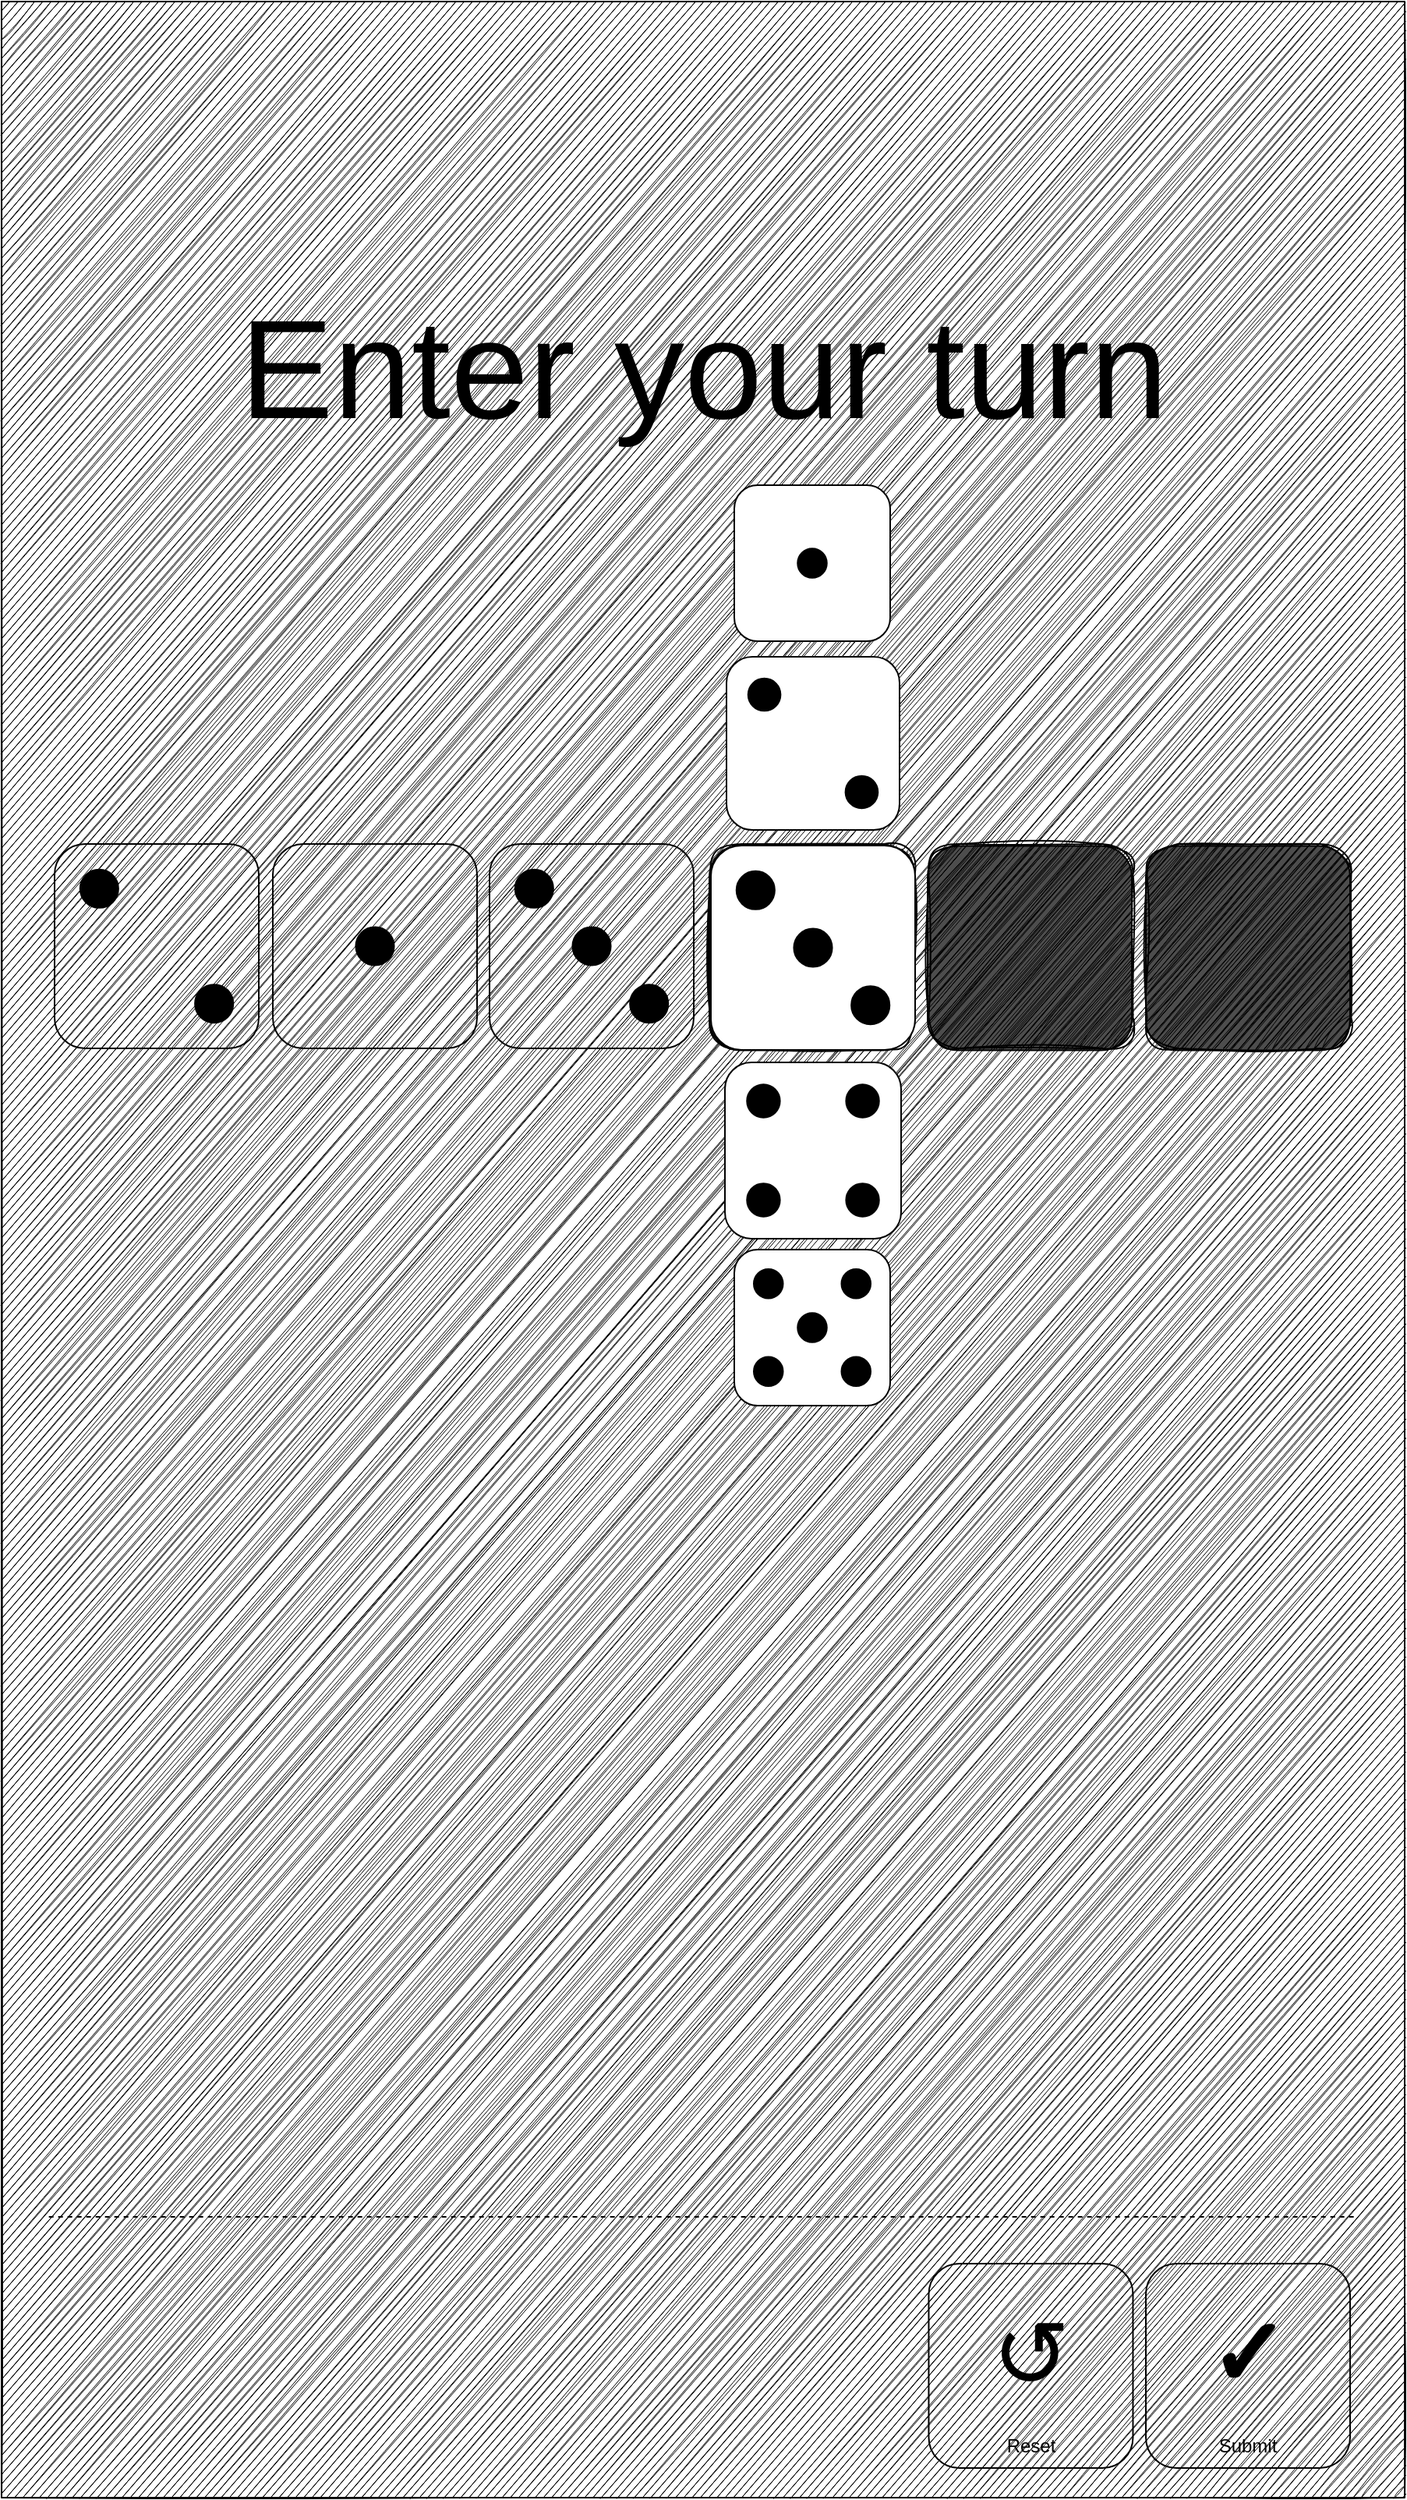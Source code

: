 <mxfile version="20.8.5" type="device"><diagram id="Rl6Ch6sOPOaD-J63bZi5" name="Page-1"><mxGraphModel dx="3520" dy="3293" grid="1" gridSize="10" guides="1" tooltips="1" connect="1" arrows="1" fold="1" page="1" pageScale="1" pageWidth="900" pageHeight="1600" math="0" shadow="0"><root><mxCell id="0"/><mxCell id="1" parent="0"/><mxCell id="8XJ734TsDl1X06uiePoY-334" value="&lt;font style=&quot;font-size: 90px;&quot;&gt;Enter your turn&lt;/font&gt;" style="text;html=1;align=center;verticalAlign=middle;resizable=0;points=[];autosize=1;strokeColor=none;fillColor=none;" vertex="1" parent="1"><mxGeometry x="140.33" y="-1425" width="620" height="120" as="geometry"/></mxCell><mxCell id="8XJ734TsDl1X06uiePoY-450" value="" style="group" vertex="1" connectable="0" parent="1"><mxGeometry x="34" y="-1060" width="831.73" height="132.22" as="geometry"/></mxCell><mxCell id="8XJ734TsDl1X06uiePoY-439" value="" style="group" vertex="1" connectable="0" parent="8XJ734TsDl1X06uiePoY-450"><mxGeometry width="131" height="131" as="geometry"/></mxCell><mxCell id="8XJ734TsDl1X06uiePoY-440" value="" style="rounded=1;whiteSpace=wrap;html=1;container=0;" vertex="1" parent="8XJ734TsDl1X06uiePoY-439"><mxGeometry width="131" height="131" as="geometry"/></mxCell><mxCell id="8XJ734TsDl1X06uiePoY-441" value="" style="ellipse;whiteSpace=wrap;html=1;fillColor=#000000;container=0;" vertex="1" parent="8XJ734TsDl1X06uiePoY-439"><mxGeometry x="16.375" y="16.375" width="24.562" height="24.562" as="geometry"/></mxCell><mxCell id="8XJ734TsDl1X06uiePoY-442" value="" style="ellipse;whiteSpace=wrap;html=1;fillColor=#000000;container=0;" vertex="1" parent="8XJ734TsDl1X06uiePoY-439"><mxGeometry x="90.062" y="90.062" width="24.562" height="24.562" as="geometry"/></mxCell><mxCell id="8XJ734TsDl1X06uiePoY-350" value="" style="group" vertex="1" connectable="0" parent="8XJ734TsDl1X06uiePoY-450"><mxGeometry x="140.0" width="131" height="131" as="geometry"/></mxCell><mxCell id="8XJ734TsDl1X06uiePoY-351" value="" style="rounded=1;whiteSpace=wrap;html=1;container=0;" vertex="1" parent="8XJ734TsDl1X06uiePoY-350"><mxGeometry width="131" height="131" as="geometry"/></mxCell><mxCell id="8XJ734TsDl1X06uiePoY-358" value="" style="ellipse;whiteSpace=wrap;html=1;fillColor=#000000;" vertex="1" parent="8XJ734TsDl1X06uiePoY-350"><mxGeometry x="53.219" y="53.219" width="24.562" height="24.562" as="geometry"/></mxCell><mxCell id="8XJ734TsDl1X06uiePoY-434" value="" style="group" vertex="1" connectable="0" parent="8XJ734TsDl1X06uiePoY-450"><mxGeometry x="279" width="131" height="131" as="geometry"/></mxCell><mxCell id="8XJ734TsDl1X06uiePoY-435" value="" style="rounded=1;whiteSpace=wrap;html=1;container=0;" vertex="1" parent="8XJ734TsDl1X06uiePoY-434"><mxGeometry width="131" height="131" as="geometry"/></mxCell><mxCell id="8XJ734TsDl1X06uiePoY-436" value="" style="ellipse;whiteSpace=wrap;html=1;fillColor=#000000;container=0;" vertex="1" parent="8XJ734TsDl1X06uiePoY-434"><mxGeometry x="16.375" y="16.375" width="24.562" height="24.562" as="geometry"/></mxCell><mxCell id="8XJ734TsDl1X06uiePoY-437" value="" style="ellipse;whiteSpace=wrap;html=1;fillColor=#000000;container=0;" vertex="1" parent="8XJ734TsDl1X06uiePoY-434"><mxGeometry x="90.062" y="90.062" width="24.562" height="24.562" as="geometry"/></mxCell><mxCell id="8XJ734TsDl1X06uiePoY-438" value="" style="ellipse;whiteSpace=wrap;html=1;fillColor=#000000;" vertex="1" parent="8XJ734TsDl1X06uiePoY-434"><mxGeometry x="53.219" y="53.219" width="24.562" height="24.562" as="geometry"/></mxCell><mxCell id="8XJ734TsDl1X06uiePoY-443" value="" style="group" vertex="1" connectable="0" parent="8XJ734TsDl1X06uiePoY-450"><mxGeometry x="420.0" width="131.73" height="132.22" as="geometry"/></mxCell><mxCell id="8XJ734TsDl1X06uiePoY-410" value="" style="rounded=1;whiteSpace=wrap;html=1;container=0;fillColor=#4D4D4D;" vertex="1" parent="8XJ734TsDl1X06uiePoY-443"><mxGeometry y="1.22" width="131" height="131" as="geometry"/></mxCell><mxCell id="8XJ734TsDl1X06uiePoY-413" value="" style="rounded=1;whiteSpace=wrap;html=1;container=0;fillColor=#000000;sketch=1;curveFitting=1;jiggle=2;" vertex="1" parent="8XJ734TsDl1X06uiePoY-443"><mxGeometry x="0.73" width="131" height="131" as="geometry"/></mxCell><mxCell id="8XJ734TsDl1X06uiePoY-444" value="" style="group" vertex="1" connectable="0" parent="8XJ734TsDl1X06uiePoY-450"><mxGeometry x="560.0" width="131.73" height="132.22" as="geometry"/></mxCell><mxCell id="8XJ734TsDl1X06uiePoY-445" value="" style="rounded=1;whiteSpace=wrap;html=1;container=0;fillColor=#4D4D4D;" vertex="1" parent="8XJ734TsDl1X06uiePoY-444"><mxGeometry y="1.22" width="131" height="131" as="geometry"/></mxCell><mxCell id="8XJ734TsDl1X06uiePoY-446" value="" style="rounded=1;whiteSpace=wrap;html=1;container=0;fillColor=#000000;sketch=1;curveFitting=1;jiggle=2;" vertex="1" parent="8XJ734TsDl1X06uiePoY-444"><mxGeometry x="0.73" width="131" height="131" as="geometry"/></mxCell><mxCell id="8XJ734TsDl1X06uiePoY-821" value="&lt;br style=&quot;border-color: var(--border-color);&quot;&gt;&lt;font style=&quot;border-color: var(--border-color); font-size: 60px;&quot;&gt;↺&lt;/font&gt;&lt;br style=&quot;border-color: var(--border-color);&quot;&gt;&lt;br style=&quot;border-color: var(--border-color);&quot;&gt;Reset" style="rounded=1;whiteSpace=wrap;html=1;container=0;" vertex="1" parent="8XJ734TsDl1X06uiePoY-444"><mxGeometry x="0.73" y="910" width="131" height="131" as="geometry"/></mxCell><mxCell id="8XJ734TsDl1X06uiePoY-447" value="" style="group" vertex="1" connectable="0" parent="8XJ734TsDl1X06uiePoY-450"><mxGeometry x="700.0" width="131.73" height="132.22" as="geometry"/></mxCell><mxCell id="8XJ734TsDl1X06uiePoY-448" value="" style="rounded=1;whiteSpace=wrap;html=1;container=0;fillColor=#4D4D4D;" vertex="1" parent="8XJ734TsDl1X06uiePoY-447"><mxGeometry y="1.22" width="131" height="131" as="geometry"/></mxCell><mxCell id="8XJ734TsDl1X06uiePoY-449" value="" style="rounded=1;whiteSpace=wrap;html=1;container=0;fillColor=#000000;sketch=1;curveFitting=1;jiggle=2;" vertex="1" parent="8XJ734TsDl1X06uiePoY-447"><mxGeometry x="0.73" width="131" height="131" as="geometry"/></mxCell><mxCell id="8XJ734TsDl1X06uiePoY-822" value="&lt;br style=&quot;border-color: var(--border-color);&quot;&gt;&lt;font style=&quot;border-color: var(--border-color);&quot; size=&quot;1&quot;&gt;&lt;b style=&quot;border-color: var(--border-color); font-size: 60px;&quot;&gt;✓&lt;/b&gt;&lt;/font&gt;&lt;br style=&quot;border-color: var(--border-color);&quot;&gt;&lt;br style=&quot;border-color: var(--border-color);&quot;&gt;Submit" style="rounded=1;whiteSpace=wrap;html=1;container=0;" vertex="1" parent="8XJ734TsDl1X06uiePoY-447"><mxGeometry x="1.137e-13" y="910" width="131" height="131" as="geometry"/></mxCell><mxCell id="8XJ734TsDl1X06uiePoY-451" value="" style="endArrow=none;dashed=1;html=1;rounded=0;fontSize=40;" edge="1" parent="1"><mxGeometry width="50" height="50" relative="1" as="geometry"><mxPoint x="30.33" y="-180" as="sourcePoint"/><mxPoint x="870.33" y="-180" as="targetPoint"/></mxGeometry></mxCell><mxCell id="8XJ734TsDl1X06uiePoY-848" value="" style="rounded=0;whiteSpace=wrap;html=1;sketch=1;fontSize=60;fillColor=#000000;" vertex="1" parent="1"><mxGeometry y="-1600" width="900" height="1600" as="geometry"/></mxCell><mxCell id="8XJ734TsDl1X06uiePoY-842" value="" style="group" vertex="1" connectable="0" parent="1"><mxGeometry x="464" y="-920" width="113" height="113" as="geometry"/></mxCell><mxCell id="8XJ734TsDl1X06uiePoY-843" value="" style="rounded=1;whiteSpace=wrap;html=1;container=0;" vertex="1" parent="8XJ734TsDl1X06uiePoY-842"><mxGeometry width="113" height="113" as="geometry"/></mxCell><mxCell id="8XJ734TsDl1X06uiePoY-844" value="" style="ellipse;whiteSpace=wrap;html=1;fillColor=#000000;container=0;" vertex="1" parent="8XJ734TsDl1X06uiePoY-842"><mxGeometry x="14.125" y="14.125" width="21.188" height="21.188" as="geometry"/></mxCell><mxCell id="8XJ734TsDl1X06uiePoY-845" value="" style="ellipse;whiteSpace=wrap;html=1;fillColor=#000000;container=0;" vertex="1" parent="8XJ734TsDl1X06uiePoY-842"><mxGeometry x="77.688" y="77.688" width="21.188" height="21.188" as="geometry"/></mxCell><mxCell id="8XJ734TsDl1X06uiePoY-863" value="" style="ellipse;whiteSpace=wrap;html=1;fillColor=#000000;container=0;" vertex="1" parent="8XJ734TsDl1X06uiePoY-842"><mxGeometry x="77.688" y="14.128" width="21.188" height="21.188" as="geometry"/></mxCell><mxCell id="8XJ734TsDl1X06uiePoY-864" value="" style="ellipse;whiteSpace=wrap;html=1;fillColor=#000000;container=0;" vertex="1" parent="8XJ734TsDl1X06uiePoY-842"><mxGeometry x="14.127" y="77.688" width="21.188" height="21.188" as="geometry"/></mxCell><mxCell id="8XJ734TsDl1X06uiePoY-849" value="" style="group" vertex="1" connectable="0" parent="1"><mxGeometry x="455" y="-1059" width="131" height="131" as="geometry"/></mxCell><mxCell id="8XJ734TsDl1X06uiePoY-850" value="" style="rounded=1;whiteSpace=wrap;html=1;container=0;" vertex="1" parent="8XJ734TsDl1X06uiePoY-849"><mxGeometry width="131" height="131" as="geometry"/></mxCell><mxCell id="8XJ734TsDl1X06uiePoY-851" value="" style="ellipse;whiteSpace=wrap;html=1;fillColor=#000000;container=0;" vertex="1" parent="8XJ734TsDl1X06uiePoY-849"><mxGeometry x="16.375" y="16.375" width="24.562" height="24.562" as="geometry"/></mxCell><mxCell id="8XJ734TsDl1X06uiePoY-852" value="" style="ellipse;whiteSpace=wrap;html=1;fillColor=#000000;container=0;" vertex="1" parent="8XJ734TsDl1X06uiePoY-849"><mxGeometry x="90.062" y="90.062" width="24.562" height="24.562" as="geometry"/></mxCell><mxCell id="8XJ734TsDl1X06uiePoY-853" value="" style="ellipse;whiteSpace=wrap;html=1;fillColor=#000000;" vertex="1" parent="8XJ734TsDl1X06uiePoY-849"><mxGeometry x="53.219" y="53.219" width="24.562" height="24.562" as="geometry"/></mxCell><mxCell id="8XJ734TsDl1X06uiePoY-855" value="" style="group" vertex="1" connectable="0" parent="1"><mxGeometry x="465" y="-1180" width="111" height="111" as="geometry"/></mxCell><mxCell id="8XJ734TsDl1X06uiePoY-856" value="" style="rounded=1;whiteSpace=wrap;html=1;container=0;" vertex="1" parent="8XJ734TsDl1X06uiePoY-855"><mxGeometry width="111" height="111" as="geometry"/></mxCell><mxCell id="8XJ734TsDl1X06uiePoY-857" value="" style="ellipse;whiteSpace=wrap;html=1;fillColor=#000000;container=0;" vertex="1" parent="8XJ734TsDl1X06uiePoY-855"><mxGeometry x="13.875" y="13.875" width="20.812" height="20.812" as="geometry"/></mxCell><mxCell id="8XJ734TsDl1X06uiePoY-858" value="" style="ellipse;whiteSpace=wrap;html=1;fillColor=#000000;container=0;" vertex="1" parent="8XJ734TsDl1X06uiePoY-855"><mxGeometry x="76.312" y="76.312" width="20.812" height="20.812" as="geometry"/></mxCell><mxCell id="8XJ734TsDl1X06uiePoY-866" value="" style="group" vertex="1" connectable="0" parent="1"><mxGeometry x="470" y="-800" width="100" height="100" as="geometry"/></mxCell><mxCell id="8XJ734TsDl1X06uiePoY-867" value="" style="rounded=1;whiteSpace=wrap;html=1;container=0;" vertex="1" parent="8XJ734TsDl1X06uiePoY-866"><mxGeometry width="100" height="100" as="geometry"/></mxCell><mxCell id="8XJ734TsDl1X06uiePoY-868" value="" style="ellipse;whiteSpace=wrap;html=1;fillColor=#000000;container=0;" vertex="1" parent="8XJ734TsDl1X06uiePoY-866"><mxGeometry x="12.5" y="12.5" width="18.75" height="18.75" as="geometry"/></mxCell><mxCell id="8XJ734TsDl1X06uiePoY-869" value="" style="ellipse;whiteSpace=wrap;html=1;fillColor=#000000;container=0;" vertex="1" parent="8XJ734TsDl1X06uiePoY-866"><mxGeometry x="68.75" y="68.75" width="18.75" height="18.75" as="geometry"/></mxCell><mxCell id="8XJ734TsDl1X06uiePoY-870" value="" style="ellipse;whiteSpace=wrap;html=1;fillColor=#000000;container=0;" vertex="1" parent="8XJ734TsDl1X06uiePoY-866"><mxGeometry x="68.75" y="12.502" width="18.75" height="18.75" as="geometry"/></mxCell><mxCell id="8XJ734TsDl1X06uiePoY-871" value="" style="ellipse;whiteSpace=wrap;html=1;fillColor=#000000;container=0;" vertex="1" parent="8XJ734TsDl1X06uiePoY-866"><mxGeometry x="12.502" y="68.75" width="18.75" height="18.75" as="geometry"/></mxCell><mxCell id="8XJ734TsDl1X06uiePoY-872" value="" style="ellipse;whiteSpace=wrap;html=1;fillColor=#000000;container=0;" vertex="1" parent="8XJ734TsDl1X06uiePoY-866"><mxGeometry x="40.626" y="40.626" width="18.75" height="18.75" as="geometry"/></mxCell><mxCell id="8XJ734TsDl1X06uiePoY-874" value="" style="group" vertex="1" connectable="0" parent="1"><mxGeometry x="470" y="-1290" width="100" height="100" as="geometry"/></mxCell><mxCell id="8XJ734TsDl1X06uiePoY-875" value="" style="rounded=1;whiteSpace=wrap;html=1;container=0;" vertex="1" parent="8XJ734TsDl1X06uiePoY-874"><mxGeometry width="100" height="100" as="geometry"/></mxCell><mxCell id="8XJ734TsDl1X06uiePoY-880" value="" style="ellipse;whiteSpace=wrap;html=1;fillColor=#000000;container=0;" vertex="1" parent="8XJ734TsDl1X06uiePoY-874"><mxGeometry x="40.626" y="40.626" width="18.75" height="18.75" as="geometry"/></mxCell></root></mxGraphModel></diagram></mxfile>